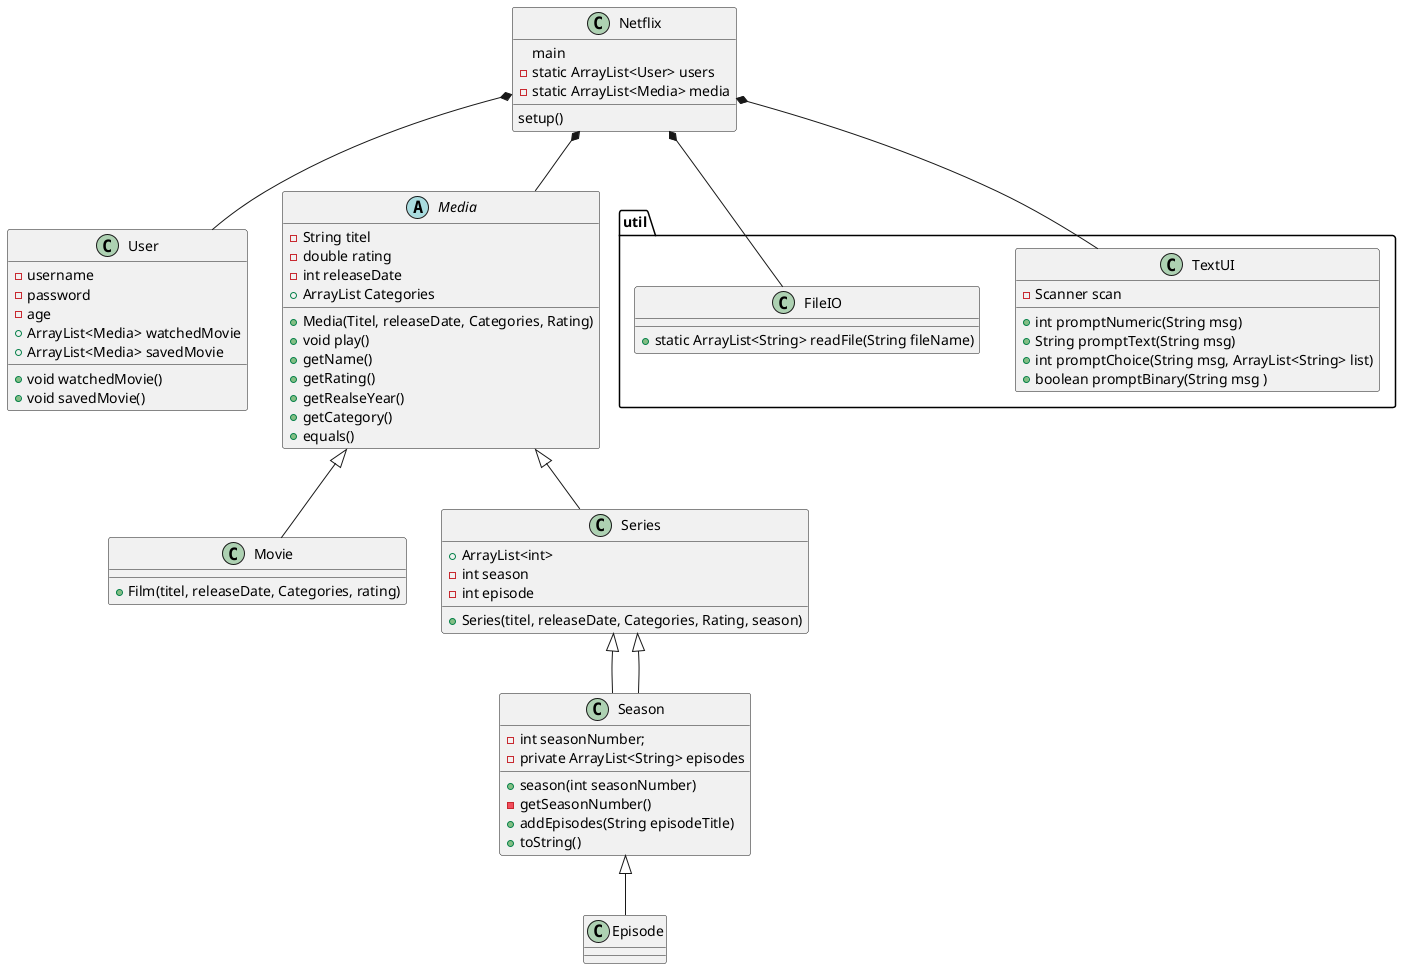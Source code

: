 @startuml
'https://plantuml.com/class-diagram

class Netflix{
main
setup()
-static ArrayList<User> users
-static ArrayList<Media> media
}
class User{
- username
- password
- age
+ ArrayList<Media> watchedMovie
+ ArrayList<Media> savedMovie
+ void watchedMovie()
+ void savedMovie()
 }

abstract class Media{
-String titel
-double rating
-int releaseDate
 +ArrayList Categories
 +Media(Titel, releaseDate, Categories, Rating)
 + void play()
 +getName()
 +getRating()
 +getRealseYear()
 +getCategory()
 +equals()

}
class Movie{
+Film(titel, releaseDate, Categories, rating)
}
class Series {
+ ArrayList<int>
-int season
-int episode
+Series(titel, releaseDate, Categories, Rating, season)
}
class Season extends Series{
-int seasonNumber;
-private ArrayList<String> episodes
+season(int seasonNumber)
-getSeasonNumber()
+addEpisodes(String episodeTitle)
+toString()
}


package "util"{
class TextUI{
-Scanner scan
+ int promptNumeric(String msg)
+ String promptText(String msg)
+ int promptChoice(String msg, ArrayList<String> list)
+ boolean promptBinary(String msg )
}
class FileIO{
+static ArrayList<String> readFile(String fileName)
    }
}

Netflix *-- User
Netflix *-- Media
Media <|-- Movie
Media <|-- Series
Series <|-- Season
Season <|-- Episode
Netflix *-- FileIO
Netflix *-- TextUI
@enduml